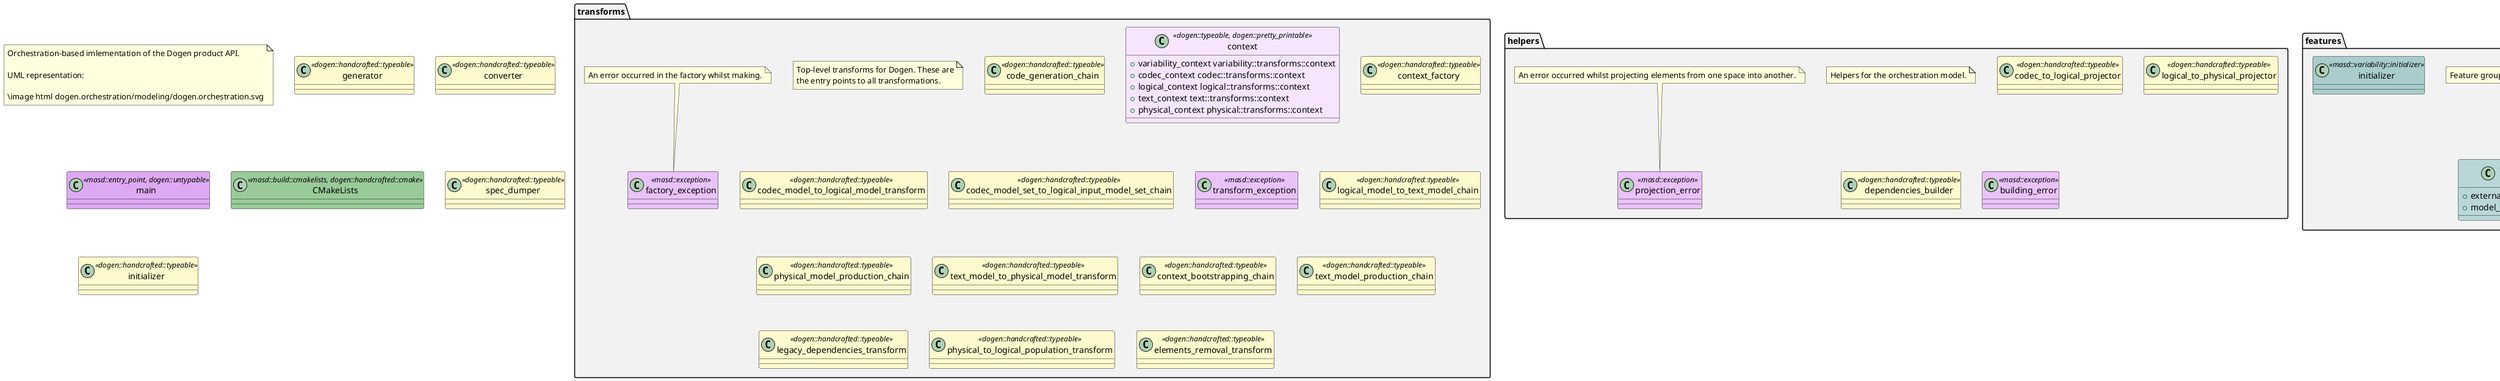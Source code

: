 @startuml
set namespaceSeparator ::
note as N1
Orchestration-based imlementation of the Dogen product API.

UML representation:

\image html dogen.orchestration/modeling/dogen.orchestration.svg
end note

namespace transforms #F2F2F2 {
    note as transforms_1
Top-level transforms for Dogen. These are
the entry points to all transformations.
    end note

    class code_generation_chain <<dogen::handcrafted::typeable>> #FFFACD {
    }

    class context <<dogen::typeable, dogen::pretty_printable>> #F7E5FF {
        +{field} variability_context variability::transforms::context
        +{field} codec_context codec::transforms::context
        +{field} logical_context logical::transforms::context
        +{field} text_context text::transforms::context
        +{field} physical_context physical::transforms::context
    }

    class context_factory <<dogen::handcrafted::typeable>> #FFFACD {
    }

    class factory_exception <<masd::exception>> #E8C2F8 {
    }

    note top of factory_exception
An error occurred in the factory whilst making.
    end note

    class codec_model_to_logical_model_transform <<dogen::handcrafted::typeable>> #FFFACD {
    }

    class codec_model_set_to_logical_input_model_set_chain <<dogen::handcrafted::typeable>> #FFFACD {
    }

    class transform_exception <<masd::exception>> #E8C2F8 {
    }

    class logical_model_to_text_model_chain <<dogen::handcrafted::typeable>> #FFFACD {
    }

    class physical_model_production_chain <<dogen::handcrafted::typeable>> #FFFACD {
    }

    class text_model_to_physical_model_transform <<dogen::handcrafted::typeable>> #FFFACD {
    }

    class context_bootstrapping_chain <<dogen::handcrafted::typeable>> #FFFACD {
    }

    class text_model_production_chain <<dogen::handcrafted::typeable>> #FFFACD {
    }

    class legacy_dependencies_transform <<dogen::handcrafted::typeable>> #FFFACD {
    }

    class physical_to_logical_population_transform <<dogen::handcrafted::typeable>> #FFFACD {
    }

    class elements_removal_transform <<dogen::handcrafted::typeable>> #FFFACD {
    }

}

class generator <<dogen::handcrafted::typeable>> #FFFACD {
}

class converter <<dogen::handcrafted::typeable>> #FFFACD {
}

namespace helpers #F2F2F2 {
    note as helpers_1
Helpers for the orchestration model.
    end note

    class codec_to_logical_projector <<dogen::handcrafted::typeable>> #FFFACD {
    }

    class logical_to_physical_projector <<dogen::handcrafted::typeable>> #FFFACD {
    }

    class projection_error <<masd::exception>> #E8C2F8 {
    }

    note top of projection_error
An error occurred whilst projecting elements from one space into another.
    end note

    class dependencies_builder <<dogen::handcrafted::typeable>> #FFFACD {
    }

    class building_error <<masd::exception>> #E8C2F8 {
    }

}

namespace features #F2F2F2 {
    note as features_1
Features for the orchestration model.
    end note

    class model_location <<masd::variability::feature_bundle>> #BAD7D7 {
        +{field} external_modules masd::variability::text
        +{field} model_modules masd::variability::text
    }

    note top of model_location
Feature group for model location related features.
    end note

    class initializer <<masd::variability::initializer>> #A9CDCD {
    }

}

class main <<masd::entry_point, dogen::untypable>> #DDA9F3 {
}

class CMakeLists <<masd::build::cmakelists, dogen::handcrafted::cmake>> #99CB99 {
}

class spec_dumper <<dogen::handcrafted::typeable>> #FFFACD {
}

class initializer <<dogen::handcrafted::typeable>> #FFFACD {
}

@enduml
